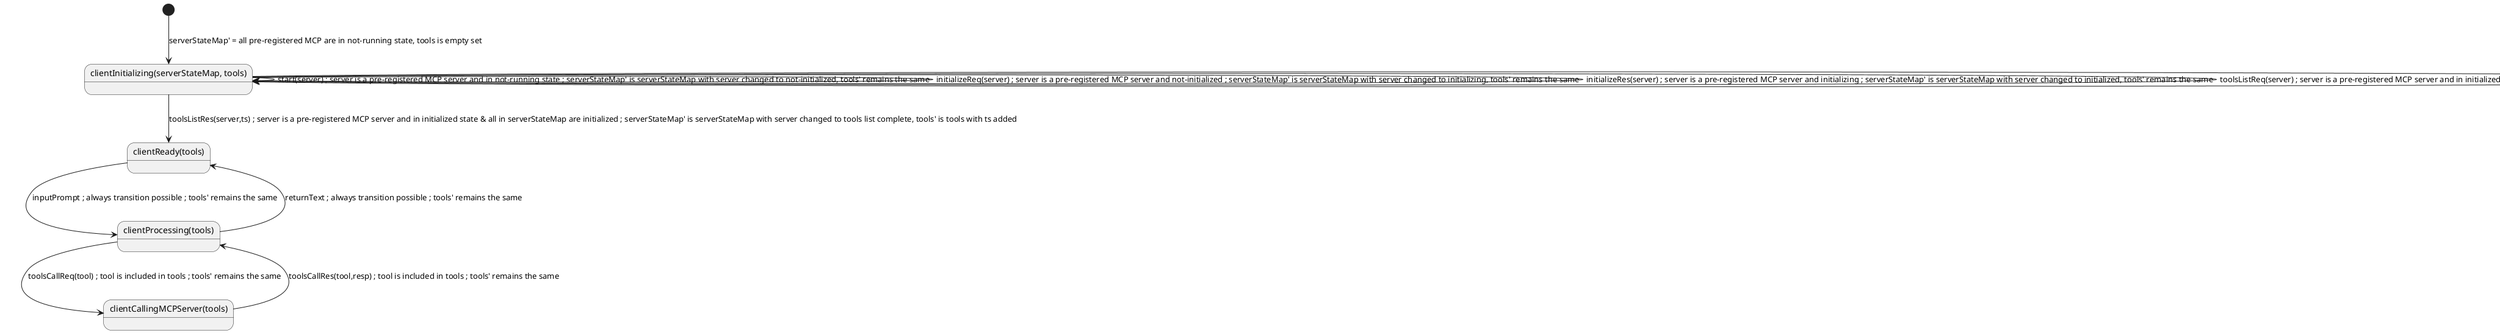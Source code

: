 @startuml

state "clientInitializing(serverStateMap, tools)" as c0
state "clientReady(tools)" as c1
state "clientProcessing(tools)" as c2
state "clientCallingMCPServer(tools)" as c3
[*] --> c0 : serverStateMap' = all pre-registered MCP are in not-running state, tools is empty set
c0 --> c0 : start(server) ; server is a pre-registered MCP server and in not-running state ; serverStateMap' is serverStateMap with server changed to not-initialized, tools' remains the same
c0 --> c0 : initializeReq(server) ; server is a pre-registered MCP server and not-initialized ; serverStateMap' is serverStateMap with server changed to initializing, tools' remains the same
c0 --> c0 : initializeRes(server) ; server is a pre-registered MCP server and initializing ; serverStateMap' is serverStateMap with server changed to initialized, tools' remains the same
c0 --> c0 : toolsListReq(server) ; server is a pre-registered MCP server and in initialized state ; serverStateMap' is serverStateMap with server changed to waiting for tools list, tools' remains the same
c0 --> c0 : toolsListRes(server,ts) ; server is a pre-registered MCP server and in initialized state & some in serverStateMap are not initialized ; serverStateMap' is serverStateMap with server changed to tools list complete, tools' is tools with ts added
c0 --> c1 : toolsListRes(server,ts) ; server is a pre-registered MCP server and in initialized state & all in serverStateMap are initialized ; serverStateMap' is serverStateMap with server changed to tools list complete, tools' is tools with ts added
c1 --> c2 : inputPrompt ; always transition possible ; tools' remains the same
c2 --> c1 : returnText ; always transition possible ; tools' remains the same
c2 --> c3 : toolsCallReq(tool) ; tool is included in tools ; tools' remains the same
c3 --> c2 : toolsCallRes(tool,resp) ; tool is included in tools ; tools' remains the same
  
@enduml
